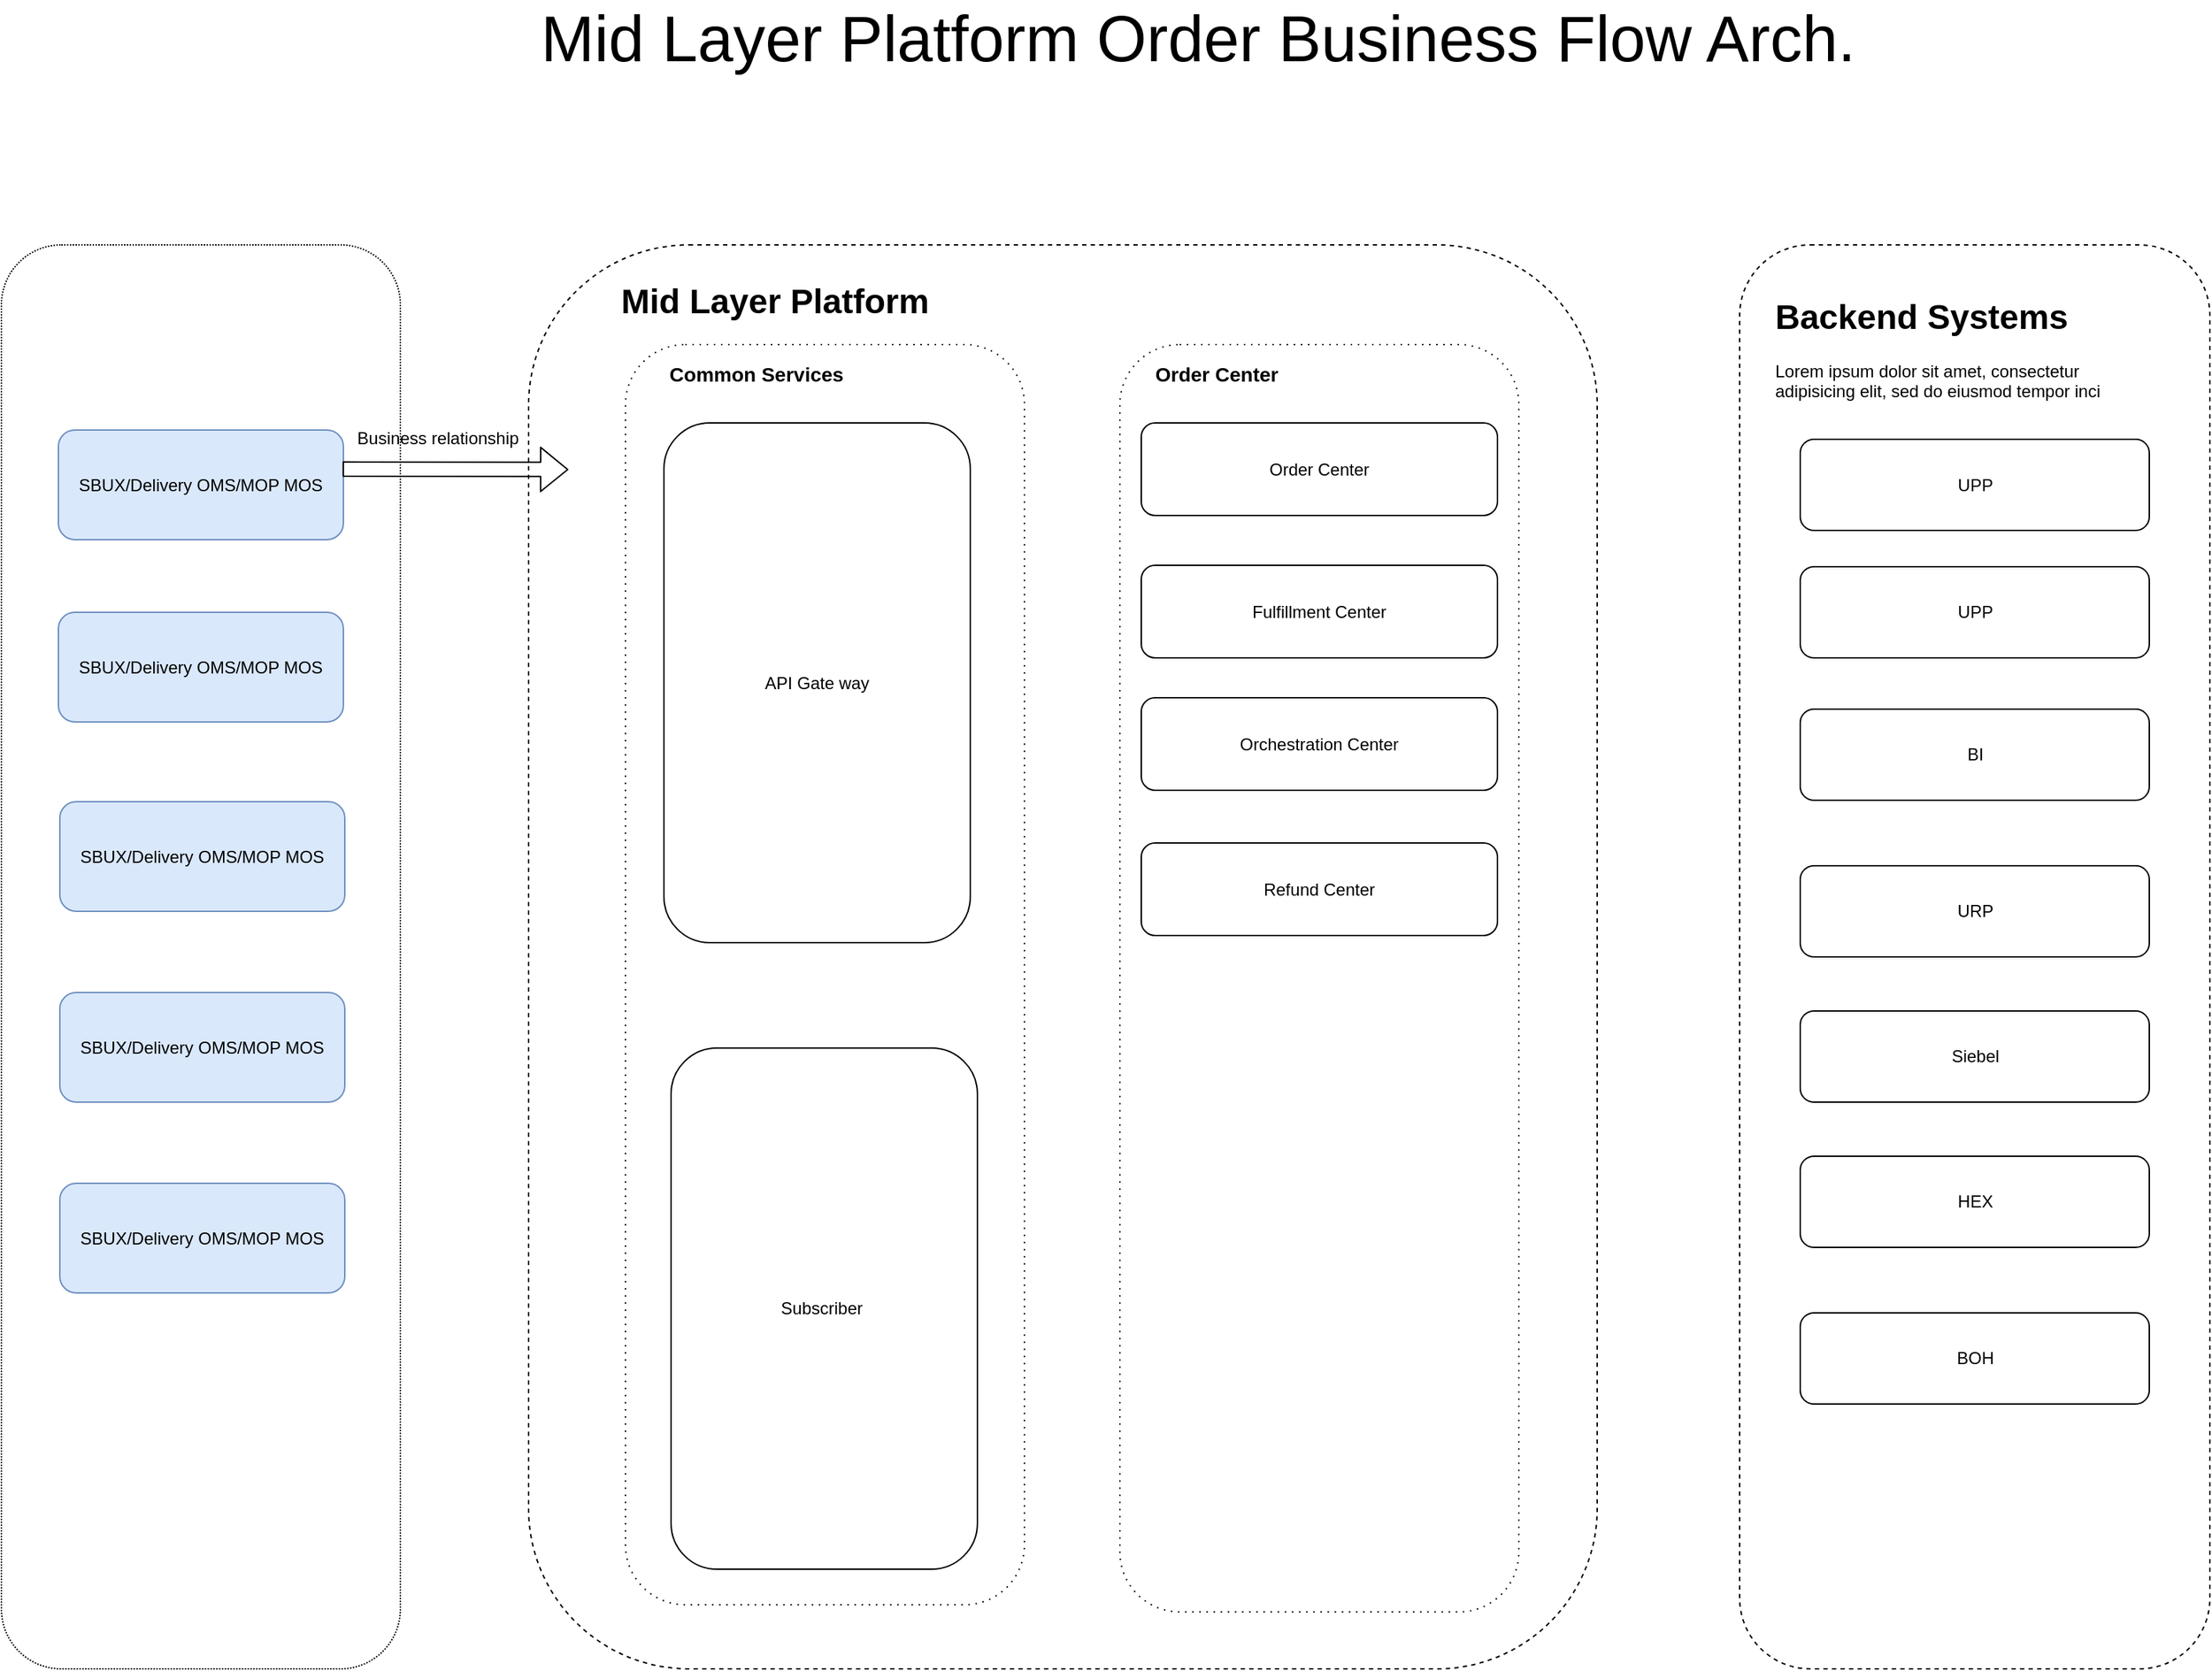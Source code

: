 <mxfile type="github" version="12.1.9" pages="3">
  <diagram id="ndU5bFHhsBsMHuEpMbfa" name="Order">
    <mxGraphModel grid="1" dx="1088" dy="594" gridSize="10" guides="1" tooltips="1" connect="1" arrows="1" fold="1" page="1" pageScale="1" pageWidth="827" pageHeight="1169" math="0" shadow="0">
      <root>
        <mxCell id="0"/>
        <mxCell id="1" parent="0"/>
        <mxCell id="EUVz_Q0twUGAYVsJMNnv-37" value="" parent="1" style="rounded=1;whiteSpace=wrap;html=1;dashed=1;dashPattern=1 1;" vertex="1">
          <mxGeometry as="geometry" x="20" y="260" width="280" height="1000"/>
        </mxCell>
        <mxCell id="EUVz_Q0twUGAYVsJMNnv-33" value="SBUX/Delivery OMS/MOP MOS" parent="1" style="rounded=1;whiteSpace=wrap;html=1;fillColor=#dae8fc;strokeColor=#6c8ebf;" vertex="1">
          <mxGeometry as="geometry" x="60" y="518" width="200" height="77"/>
        </mxCell>
        <mxCell id="EUVz_Q0twUGAYVsJMNnv-1" value="SBUX/Delivery OMS/MOP MOS" parent="1" style="rounded=1;whiteSpace=wrap;html=1;fillColor=#dae8fc;strokeColor=#6c8ebf;" vertex="1">
          <mxGeometry as="geometry" x="60" y="390" width="200" height="77"/>
        </mxCell>
        <mxCell id="EUVz_Q0twUGAYVsJMNnv-2" value="" parent="1" style="rounded=1;whiteSpace=wrap;html=1;dashed=1;" vertex="1">
          <mxGeometry as="geometry" x="390" y="260" width="750" height="1000"/>
        </mxCell>
        <mxCell id="EUVz_Q0twUGAYVsJMNnv-7" value="" parent="1" style="rounded=1;whiteSpace=wrap;html=1;dashed=1;" vertex="1">
          <mxGeometry as="geometry" x="1240" y="260" width="330" height="1000"/>
        </mxCell>
        <mxCell id="EUVz_Q0twUGAYVsJMNnv-8" value="&lt;h1&gt;Backend Systems&lt;/h1&gt;&lt;p&gt;Lorem ipsum dolor sit amet, consectetur adipisicing elit, sed do eiusmod tempor inci&lt;/p&gt;" parent="1" style="text;html=1;strokeColor=none;fillColor=none;spacing=5;spacingTop=-20;whiteSpace=wrap;overflow=hidden;rounded=0;dashed=1;" vertex="1">
          <mxGeometry as="geometry" x="1260" y="291" width="250" height="120"/>
        </mxCell>
        <mxCell id="EUVz_Q0twUGAYVsJMNnv-10" value="Mid Layer Platform Order Business Flow Arch." parent="1" style="text;html=1;strokeColor=none;fillColor=none;align=center;verticalAlign=middle;whiteSpace=wrap;rounded=0;fontSize=45;" vertex="1">
          <mxGeometry as="geometry" x="270" y="90" width="1180" height="50"/>
        </mxCell>
        <mxCell id="EUVz_Q0twUGAYVsJMNnv-11" value="" parent="1" style="shape=flexArrow;endArrow=classic;html=1;fontSize=45;exitX=0.997;exitY=0.629;exitDx=0;exitDy=0;exitPerimeter=0;entryX=0.012;entryY=0.136;entryDx=0;entryDy=0;entryPerimeter=0;" edge="1">
          <mxGeometry as="geometry" width="50" height="50" relative="1">
            <mxPoint as="sourcePoint" x="259.4" y="417.433"/>
            <mxPoint as="targetPoint" x="417.94" y="417.72"/>
          </mxGeometry>
        </mxCell>
        <mxCell id="EUVz_Q0twUGAYVsJMNnv-15" value="Business relationship" parent="1" style="text;strokeColor=none;fillColor=none;html=1;fontSize=12;fontStyle=0;verticalAlign=middle;align=center;" vertex="1">
          <mxGeometry as="geometry" x="261" y="381" width="130" height="30"/>
        </mxCell>
        <mxCell id="EUVz_Q0twUGAYVsJMNnv-25" value="UPP" parent="1" style="rounded=1;whiteSpace=wrap;html=1;" vertex="1">
          <mxGeometry as="geometry" x="1282.5" y="486" width="245" height="64"/>
        </mxCell>
        <mxCell id="EUVz_Q0twUGAYVsJMNnv-27" value="BI" parent="1" style="rounded=1;whiteSpace=wrap;html=1;" vertex="1">
          <mxGeometry as="geometry" x="1282.5" y="586" width="245" height="64"/>
        </mxCell>
        <mxCell id="EUVz_Q0twUGAYVsJMNnv-28" value="URP" parent="1" style="rounded=1;whiteSpace=wrap;html=1;" vertex="1">
          <mxGeometry as="geometry" x="1282.5" y="696" width="245" height="64"/>
        </mxCell>
        <mxCell id="EUVz_Q0twUGAYVsJMNnv-29" value="Siebel" parent="1" style="rounded=1;whiteSpace=wrap;html=1;" vertex="1">
          <mxGeometry as="geometry" x="1282.5" y="798" width="245" height="64"/>
        </mxCell>
        <mxCell id="EUVz_Q0twUGAYVsJMNnv-30" value="HEX" parent="1" style="rounded=1;whiteSpace=wrap;html=1;" vertex="1">
          <mxGeometry as="geometry" x="1282.5" y="900" width="245" height="64"/>
        </mxCell>
        <mxCell id="EUVz_Q0twUGAYVsJMNnv-31" value="UPP" parent="1" style="rounded=1;whiteSpace=wrap;html=1;" vertex="1">
          <mxGeometry as="geometry" x="1282.5" y="396.5" width="245" height="64"/>
        </mxCell>
        <mxCell id="EUVz_Q0twUGAYVsJMNnv-32" value="BOH" parent="1" style="rounded=1;whiteSpace=wrap;html=1;" vertex="1">
          <mxGeometry as="geometry" x="1282.5" y="1010" width="245" height="64"/>
        </mxCell>
        <mxCell id="EUVz_Q0twUGAYVsJMNnv-34" value="SBUX/Delivery OMS/MOP MOS" parent="1" style="rounded=1;whiteSpace=wrap;html=1;fillColor=#dae8fc;strokeColor=#6c8ebf;" vertex="1">
          <mxGeometry as="geometry" x="61" y="651" width="200" height="77"/>
        </mxCell>
        <mxCell id="EUVz_Q0twUGAYVsJMNnv-35" value="SBUX/Delivery OMS/MOP MOS" parent="1" style="rounded=1;whiteSpace=wrap;html=1;fillColor=#dae8fc;strokeColor=#6c8ebf;" vertex="1">
          <mxGeometry as="geometry" x="61" y="785" width="200" height="77"/>
        </mxCell>
        <mxCell id="EUVz_Q0twUGAYVsJMNnv-36" value="SBUX/Delivery OMS/MOP MOS" parent="1" style="rounded=1;whiteSpace=wrap;html=1;fillColor=#dae8fc;strokeColor=#6c8ebf;" vertex="1">
          <mxGeometry as="geometry" x="61" y="919" width="200" height="77"/>
        </mxCell>
        <mxCell id="ryQgcKbnK3AjAb6at6dW-1" value="" parent="1" style="rounded=1;whiteSpace=wrap;html=1;dashed=1;dashPattern=1 4;" vertex="1">
          <mxGeometry as="geometry" x="805" y="330" width="280" height="890"/>
        </mxCell>
        <mxCell id="EUVz_Q0twUGAYVsJMNnv-6" value="Order Center " parent="1" style="rounded=1;whiteSpace=wrap;html=1;" vertex="1">
          <mxGeometry as="geometry" x="820" y="385" width="250" height="65"/>
        </mxCell>
        <mxCell id="EUVz_Q0twUGAYVsJMNnv-22" value="Fulfillment Center " parent="1" style="rounded=1;whiteSpace=wrap;html=1;" vertex="1">
          <mxGeometry as="geometry" x="820" y="485" width="250" height="65"/>
        </mxCell>
        <mxCell id="EUVz_Q0twUGAYVsJMNnv-23" value="Orchestration Center " parent="1" style="rounded=1;whiteSpace=wrap;html=1;" vertex="1">
          <mxGeometry as="geometry" x="820" y="578" width="250" height="65"/>
        </mxCell>
        <mxCell id="EUVz_Q0twUGAYVsJMNnv-24" value="Refund Center " parent="1" style="rounded=1;whiteSpace=wrap;html=1;" vertex="1">
          <mxGeometry as="geometry" x="820" y="680" width="250" height="65"/>
        </mxCell>
        <mxCell id="ryQgcKbnK3AjAb6at6dW-2" value="" parent="1" style="rounded=1;whiteSpace=wrap;html=1;dashed=1;dashPattern=1 4;" vertex="1">
          <mxGeometry as="geometry" x="458" y="330" width="280" height="885"/>
        </mxCell>
        <mxCell id="EUVz_Q0twUGAYVsJMNnv-4" value="API Gate way" parent="1" style="rounded=1;whiteSpace=wrap;html=1;" vertex="1">
          <mxGeometry as="geometry" x="485" y="385" width="215" height="365"/>
        </mxCell>
        <mxCell id="EUVz_Q0twUGAYVsJMNnv-21" value="Subscriber&amp;nbsp;" parent="1" style="rounded=1;whiteSpace=wrap;html=1;" vertex="1">
          <mxGeometry as="geometry" x="490" y="824" width="215" height="366"/>
        </mxCell>
        <mxCell id="EUVz_Q0twUGAYVsJMNnv-3" value="&lt;h1&gt;Mid Layer Platform&lt;/h1&gt;&lt;p&gt;&lt;br&gt;&lt;/p&gt;" parent="1" style="text;html=1;strokeColor=none;fillColor=none;spacing=5;spacingTop=-20;whiteSpace=wrap;overflow=hidden;rounded=0;dashed=1;" vertex="1">
          <mxGeometry as="geometry" x="450" y="280" width="250" height="39"/>
        </mxCell>
        <mxCell id="ryQgcKbnK3AjAb6at6dW-3" value="Common Services " parent="1" style="text;html=1;strokeColor=none;fillColor=none;align=center;verticalAlign=middle;whiteSpace=wrap;rounded=0;dashed=1;dashPattern=1 4;fontStyle=1;fontSize=14;" vertex="1">
          <mxGeometry as="geometry" x="480" y="341" width="140" height="20"/>
        </mxCell>
        <mxCell id="ryQgcKbnK3AjAb6at6dW-4" value="Order Center&amp;nbsp;" parent="1" style="text;html=1;strokeColor=none;fillColor=none;align=center;verticalAlign=middle;whiteSpace=wrap;rounded=0;dashed=1;dashPattern=1 4;fontStyle=1;fontSize=14;" vertex="1">
          <mxGeometry as="geometry" x="805" y="341" width="140" height="20"/>
        </mxCell>
      </root>
    </mxGraphModel>
  </diagram>
  <diagram id="dVhLQlLxH9juj035oDKz" name="Promotion">
    <mxGraphModel grid="1" dx="3109" dy="1697" gridSize="10" guides="1" tooltips="1" connect="1" arrows="1" fold="1" page="1" pageScale="1" pageWidth="827" pageHeight="1169" math="0" shadow="0">
      <root>
        <mxCell id="eTZUl91Vg5pEZXeEU_nN-0"/>
        <mxCell id="eTZUl91Vg5pEZXeEU_nN-1" parent="eTZUl91Vg5pEZXeEU_nN-0"/>
        <mxCell id="eTZUl91Vg5pEZXeEU_nN-2" value="SBUX/Delivery OMS/MOP MOS" parent="eTZUl91Vg5pEZXeEU_nN-1" style="rounded=1;whiteSpace=wrap;html=1;fillColor=#dae8fc;strokeColor=#6c8ebf;" vertex="1">
          <mxGeometry as="geometry" x="60" y="390" width="200" height="77"/>
        </mxCell>
        <mxCell id="eTZUl91Vg5pEZXeEU_nN-3" value="" parent="eTZUl91Vg5pEZXeEU_nN-1" style="rounded=1;whiteSpace=wrap;html=1;dashed=1;fillColor=#fff2cc;strokeColor=#d6b656;" vertex="1">
          <mxGeometry as="geometry" x="390" y="260" width="750" height="580"/>
        </mxCell>
        <mxCell id="eTZUl91Vg5pEZXeEU_nN-4" value="&lt;h1&gt;Mid Layer Platform&lt;/h1&gt;&lt;p&gt;Lorem ipsum dolor sit amet, consectetur adipisicing elit, sed do eiusmod tempor incididunt ut labore et dolore magna aliqua.&lt;/p&gt;" parent="eTZUl91Vg5pEZXeEU_nN-1" style="text;html=1;strokeColor=none;fillColor=none;spacing=5;spacingTop=-20;whiteSpace=wrap;overflow=hidden;rounded=0;dashed=1;" vertex="1">
          <mxGeometry as="geometry" x="415" y="291" width="250" height="120"/>
        </mxCell>
        <mxCell id="eTZUl91Vg5pEZXeEU_nN-5" value="Common Service Center - API Gate way" parent="eTZUl91Vg5pEZXeEU_nN-1" style="rounded=1;whiteSpace=wrap;html=1;" vertex="1">
          <mxGeometry as="geometry" x="415" y="385" width="245" height="395"/>
        </mxCell>
        <mxCell id="eTZUl91Vg5pEZXeEU_nN-6" value="Promotion Engine&amp;nbsp; Center " parent="eTZUl91Vg5pEZXeEU_nN-1" style="rounded=1;whiteSpace=wrap;html=1;" vertex="1">
          <mxGeometry as="geometry" x="830" y="385" width="205" height="65"/>
        </mxCell>
        <mxCell id="eTZUl91Vg5pEZXeEU_nN-7" value="Order Center " parent="eTZUl91Vg5pEZXeEU_nN-1" style="rounded=1;whiteSpace=wrap;html=1;" vertex="1">
          <mxGeometry as="geometry" x="830" y="520" width="205" height="65"/>
        </mxCell>
        <mxCell id="eTZUl91Vg5pEZXeEU_nN-8" value="" parent="eTZUl91Vg5pEZXeEU_nN-1" style="rounded=1;whiteSpace=wrap;html=1;dashed=1;fillColor=#e1d5e7;strokeColor=#9673a6;" vertex="1">
          <mxGeometry as="geometry" x="1240" y="260" width="330" height="580"/>
        </mxCell>
        <mxCell id="eTZUl91Vg5pEZXeEU_nN-9" value="&lt;h1&gt;Backend Systems&lt;/h1&gt;&lt;p&gt;Lorem ipsum dolor sit amet, consectetur adipisicing elit, sed do eiusmod tempor inci&lt;/p&gt;" parent="eTZUl91Vg5pEZXeEU_nN-1" style="text;html=1;strokeColor=none;fillColor=none;spacing=5;spacingTop=-20;whiteSpace=wrap;overflow=hidden;rounded=0;dashed=1;" vertex="1">
          <mxGeometry as="geometry" x="1260" y="291" width="250" height="120"/>
        </mxCell>
        <mxCell id="eTZUl91Vg5pEZXeEU_nN-10" value="&lt;font style=&quot;font-size: 15px&quot;&gt;Libra&lt;/font&gt;" parent="eTZUl91Vg5pEZXeEU_nN-1" style="rounded=1;whiteSpace=wrap;html=1;" vertex="1">
          <mxGeometry as="geometry" x="1284" y="386" width="245" height="394"/>
        </mxCell>
        <mxCell id="eTZUl91Vg5pEZXeEU_nN-11" value="Mid Layer Platform Promotion Engine Business Flow Arch." parent="eTZUl91Vg5pEZXeEU_nN-1" style="text;html=1;strokeColor=none;fillColor=none;align=center;verticalAlign=middle;whiteSpace=wrap;rounded=0;fontSize=45;" vertex="1">
          <mxGeometry as="geometry" x="270" y="90" width="1180" height="50"/>
        </mxCell>
        <mxCell id="eTZUl91Vg5pEZXeEU_nN-12" value="" parent="eTZUl91Vg5pEZXeEU_nN-1" style="shape=flexArrow;endArrow=classic;html=1;fontSize=45;exitX=0.997;exitY=0.629;exitDx=0;exitDy=0;exitPerimeter=0;entryX=0.012;entryY=0.136;entryDx=0;entryDy=0;entryPerimeter=0;" edge="1">
          <mxGeometry as="geometry" width="50" height="50" relative="1">
            <mxPoint as="sourcePoint" x="259.4" y="417.433"/>
            <mxPoint as="targetPoint" x="417.94" y="417.72"/>
          </mxGeometry>
        </mxCell>
        <mxCell id="eTZUl91Vg5pEZXeEU_nN-13" value="" parent="eTZUl91Vg5pEZXeEU_nN-1" style="shape=flexArrow;endArrow=classic;html=1;fontSize=45;exitX=0.997;exitY=0.629;exitDx=0;exitDy=0;exitPerimeter=0;" edge="1" target="eTZUl91Vg5pEZXeEU_nN-6">
          <mxGeometry as="geometry" width="50" height="50" relative="1">
            <mxPoint as="sourcePoint" x="659.9" y="416.433"/>
            <mxPoint as="targetPoint" x="790" y="417"/>
          </mxGeometry>
        </mxCell>
        <mxCell id="eTZUl91Vg5pEZXeEU_nN-14" value="" parent="eTZUl91Vg5pEZXeEU_nN-1" style="shape=flexArrow;endArrow=classic;startArrow=classic;html=1;fontSize=45;" edge="1">
          <mxGeometry as="geometry" width="50" height="50" relative="1">
            <mxPoint as="sourcePoint" x="1030" y="417.5"/>
            <mxPoint as="targetPoint" x="1290" y="418"/>
          </mxGeometry>
        </mxCell>
        <mxCell id="eTZUl91Vg5pEZXeEU_nN-15" value="Business relationship" parent="eTZUl91Vg5pEZXeEU_nN-1" style="text;strokeColor=none;fillColor=none;html=1;fontSize=12;fontStyle=0;verticalAlign=middle;align=center;" vertex="1">
          <mxGeometry as="geometry" x="1080" y="385" width="130" height="30"/>
        </mxCell>
        <mxCell id="eTZUl91Vg5pEZXeEU_nN-16" value="Business relationship" parent="eTZUl91Vg5pEZXeEU_nN-1" style="text;strokeColor=none;fillColor=none;html=1;fontSize=12;fontStyle=0;verticalAlign=middle;align=center;" vertex="1">
          <mxGeometry as="geometry" x="261" y="381" width="130" height="30"/>
        </mxCell>
        <mxCell id="eTZUl91Vg5pEZXeEU_nN-17" value="Business relationship" parent="eTZUl91Vg5pEZXeEU_nN-1" style="text;strokeColor=none;fillColor=none;html=1;fontSize=12;fontStyle=0;verticalAlign=middle;align=center;" vertex="1">
          <mxGeometry as="geometry" x="675" y="385" width="130" height="30"/>
        </mxCell>
        <mxCell id="eTZUl91Vg5pEZXeEU_nN-18" value="Business relationship" parent="eTZUl91Vg5pEZXeEU_nN-1" style="text;strokeColor=none;fillColor=none;html=1;fontSize=12;fontStyle=0;verticalAlign=middle;align=center;" vertex="1">
          <mxGeometry as="geometry" x="1080" y="510" width="130" height="30"/>
        </mxCell>
        <mxCell id="eTZUl91Vg5pEZXeEU_nN-19" value="" parent="eTZUl91Vg5pEZXeEU_nN-1" style="shape=flexArrow;endArrow=classic;html=1;fontSize=45;exitX=0.997;exitY=0.629;exitDx=0;exitDy=0;exitPerimeter=0;" edge="1">
          <mxGeometry as="geometry" width="50" height="50" relative="1">
            <mxPoint as="sourcePoint" x="1034.9" y="551.933"/>
            <mxPoint as="targetPoint" x="1284" y="551"/>
          </mxGeometry>
        </mxCell>
        <mxCell id="eTZUl91Vg5pEZXeEU_nN-20" value="" parent="eTZUl91Vg5pEZXeEU_nN-1" style="shape=flexArrow;endArrow=classic;html=1;fontSize=45;exitX=0.997;exitY=0.629;exitDx=0;exitDy=0;exitPerimeter=0;entryX=0.995;entryY=0.817;entryDx=0;entryDy=0;entryPerimeter=0;" edge="1" target="eTZUl91Vg5pEZXeEU_nN-5">
          <mxGeometry as="geometry" width="50" height="50" relative="1">
            <mxPoint as="sourcePoint" x="1283.9" y="709.933"/>
            <mxPoint as="targetPoint" x="894" y="719"/>
          </mxGeometry>
        </mxCell>
        <mxCell id="eTZUl91Vg5pEZXeEU_nN-21" value="Business relationship" parent="eTZUl91Vg5pEZXeEU_nN-1" style="text;strokeColor=none;fillColor=none;html=1;fontSize=12;fontStyle=0;verticalAlign=middle;align=center;" vertex="1">
          <mxGeometry as="geometry" x="1080" y="660" width="130" height="30"/>
        </mxCell>
      </root>
    </mxGraphModel>
  </diagram>
  <diagram id="J9_nsseORInc_kOMTHvB" name="Invoice">
    <mxGraphModel grid="1" dx="2720" dy="1485" gridSize="10" guides="1" tooltips="1" connect="1" arrows="1" fold="1" page="1" pageScale="1" pageWidth="827" pageHeight="1169" math="0" shadow="0">
      <root>
        <mxCell id="igLbW2o347uGfIWUB-C--0"/>
        <mxCell id="igLbW2o347uGfIWUB-C--1" parent="igLbW2o347uGfIWUB-C--0"/>
        <mxCell id="igLbW2o347uGfIWUB-C--2" value="Invoice H5 Page/E-Invoice Mode" parent="igLbW2o347uGfIWUB-C--1" style="rounded=1;whiteSpace=wrap;html=1;fillColor=#dae8fc;strokeColor=#6c8ebf;" vertex="1">
          <mxGeometry as="geometry" x="60" y="368" width="200" height="77"/>
        </mxCell>
        <mxCell id="igLbW2o347uGfIWUB-C--3" value="" parent="igLbW2o347uGfIWUB-C--1" style="rounded=1;whiteSpace=wrap;html=1;dashed=1;fillColor=#fff2cc;strokeColor=#d6b656;" vertex="1">
          <mxGeometry as="geometry" x="390" y="260" width="800" height="370"/>
        </mxCell>
        <mxCell id="igLbW2o347uGfIWUB-C--4" value="&lt;h1&gt;Mid Layer Platform&lt;/h1&gt;&lt;p&gt;Lorem ipsum dolor sit amet, consectetur adipisicing elit, sed do eiusmod tempor incididunt ut labore et dolore magna aliqua.&lt;/p&gt;" parent="igLbW2o347uGfIWUB-C--1" style="text;html=1;strokeColor=none;fillColor=none;spacing=5;spacingTop=-20;whiteSpace=wrap;overflow=hidden;rounded=0;dashed=1;" vertex="1">
          <mxGeometry as="geometry" x="410" y="270" width="250" height="120"/>
        </mxCell>
        <mxCell id="igLbW2o347uGfIWUB-C--5" value="Common Service Center - API Gate way" parent="igLbW2o347uGfIWUB-C--1" style="rounded=1;whiteSpace=wrap;html=1;" vertex="1">
          <mxGeometry as="geometry" x="415" y="385" width="245" height="65"/>
        </mxCell>
        <mxCell id="igLbW2o347uGfIWUB-C--6" value="Invoice&amp;nbsp; Center " parent="igLbW2o347uGfIWUB-C--1" style="rounded=1;whiteSpace=wrap;html=1;" vertex="1">
          <mxGeometry as="geometry" x="830" y="385" width="205" height="65"/>
        </mxCell>
        <mxCell id="igLbW2o347uGfIWUB-C--7" value="Order Center " parent="igLbW2o347uGfIWUB-C--1" style="rounded=1;whiteSpace=wrap;html=1;" vertex="1">
          <mxGeometry as="geometry" x="830" y="520" width="205" height="65"/>
        </mxCell>
        <mxCell id="igLbW2o347uGfIWUB-C--8" value="" parent="igLbW2o347uGfIWUB-C--1" style="rounded=1;whiteSpace=wrap;html=1;dashed=1;fillColor=#e1d5e7;strokeColor=#9673a6;" vertex="1">
          <mxGeometry as="geometry" x="1240" y="260" width="330" height="370"/>
        </mxCell>
        <mxCell id="igLbW2o347uGfIWUB-C--9" value="&lt;h1&gt;Backend Systems&lt;/h1&gt;&lt;p&gt;Lorem ipsum dolor sit amet, consectetur adipisicing elit, sed do eiusmod tempor incididunt ut labore et dolore magna aliqua.&lt;/p&gt;" parent="igLbW2o347uGfIWUB-C--1" style="text;html=1;strokeColor=none;fillColor=none;spacing=5;spacingTop=-20;whiteSpace=wrap;overflow=hidden;rounded=0;dashed=1;" vertex="1">
          <mxGeometry as="geometry" x="1270" y="265" width="250" height="120"/>
        </mxCell>
        <mxCell id="igLbW2o347uGfIWUB-C--10" value="E - Fapiao" parent="igLbW2o347uGfIWUB-C--1" style="rounded=1;whiteSpace=wrap;html=1;" vertex="1">
          <mxGeometry as="geometry" x="1284" y="387" width="245" height="65"/>
        </mxCell>
        <mxCell id="igLbW2o347uGfIWUB-C--11" value="Mid Layer Platform Invoice Business Flow Arch." parent="igLbW2o347uGfIWUB-C--1" style="text;html=1;strokeColor=none;fillColor=none;align=center;verticalAlign=middle;whiteSpace=wrap;rounded=0;fontSize=45;" vertex="1">
          <mxGeometry as="geometry" x="270" y="90" width="1070" height="50"/>
        </mxCell>
        <mxCell id="igLbW2o347uGfIWUB-C--12" value="" parent="igLbW2o347uGfIWUB-C--1" style="shape=flexArrow;endArrow=classic;html=1;fontSize=45;exitX=0.997;exitY=0.629;exitDx=0;exitDy=0;exitPerimeter=0;" edge="1" target="igLbW2o347uGfIWUB-C--5" source="igLbW2o347uGfIWUB-C--2">
          <mxGeometry as="geometry" width="50" height="50" relative="1">
            <mxPoint as="sourcePoint" x="260" y="414"/>
            <mxPoint as="targetPoint" x="340" y="414"/>
          </mxGeometry>
        </mxCell>
        <mxCell id="igLbW2o347uGfIWUB-C--13" value="" parent="igLbW2o347uGfIWUB-C--1" style="shape=flexArrow;endArrow=classic;html=1;fontSize=45;exitX=0.997;exitY=0.629;exitDx=0;exitDy=0;exitPerimeter=0;" edge="1" target="igLbW2o347uGfIWUB-C--6">
          <mxGeometry as="geometry" width="50" height="50" relative="1">
            <mxPoint as="sourcePoint" x="659.9" y="416.433"/>
            <mxPoint as="targetPoint" x="790" y="417"/>
          </mxGeometry>
        </mxCell>
        <mxCell id="igLbW2o347uGfIWUB-C--14" value="" parent="igLbW2o347uGfIWUB-C--1" style="shape=flexArrow;endArrow=classic;startArrow=classic;html=1;fontSize=45;" edge="1">
          <mxGeometry as="geometry" width="50" height="50" relative="1">
            <mxPoint as="sourcePoint" x="911.5" y="520"/>
            <mxPoint as="targetPoint" x="911.5" y="450"/>
          </mxGeometry>
        </mxCell>
        <mxCell id="igLbW2o347uGfIWUB-C--15" value="" parent="igLbW2o347uGfIWUB-C--1" style="shape=flexArrow;endArrow=classic;startArrow=classic;html=1;fontSize=45;entryX=0;entryY=0.5;entryDx=0;entryDy=0;" edge="1" target="igLbW2o347uGfIWUB-C--10">
          <mxGeometry as="geometry" width="50" height="50" relative="1">
            <mxPoint as="sourcePoint" x="1030" y="417.5"/>
            <mxPoint as="targetPoint" x="1428.5" y="617.5"/>
          </mxGeometry>
        </mxCell>
        <mxCell id="igLbW2o347uGfIWUB-C--16" value="Business relationship" parent="igLbW2o347uGfIWUB-C--1" style="text;strokeColor=none;fillColor=none;html=1;fontSize=12;fontStyle=0;verticalAlign=middle;align=center;" vertex="1">
          <mxGeometry as="geometry" x="1080" y="385" width="130" height="30"/>
        </mxCell>
        <mxCell id="igLbW2o347uGfIWUB-C--17" value="Business relationship" parent="igLbW2o347uGfIWUB-C--1" style="text;strokeColor=none;fillColor=none;html=1;fontSize=12;fontStyle=0;verticalAlign=middle;align=center;" vertex="1">
          <mxGeometry as="geometry" x="261" y="381" width="130" height="30"/>
        </mxCell>
        <mxCell id="igLbW2o347uGfIWUB-C--18" value="Business relationship" parent="igLbW2o347uGfIWUB-C--1" style="text;strokeColor=none;fillColor=none;html=1;fontSize=12;fontStyle=0;verticalAlign=middle;align=center;" vertex="1">
          <mxGeometry as="geometry" x="675" y="385" width="130" height="30"/>
        </mxCell>
        <mxCell id="igLbW2o347uGfIWUB-C--19" value="Business relationship" parent="igLbW2o347uGfIWUB-C--1" style="text;strokeColor=none;fillColor=none;html=1;fontSize=12;fontStyle=0;verticalAlign=middle;align=center;" vertex="1">
          <mxGeometry as="geometry" x="765" y="470" width="130" height="30"/>
        </mxCell>
      </root>
    </mxGraphModel>
  </diagram>
</mxfile>
